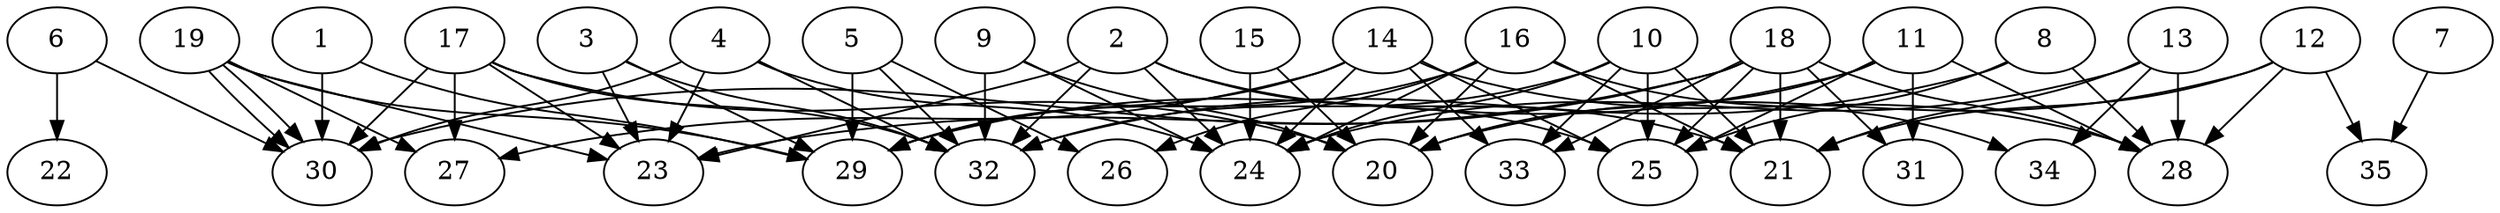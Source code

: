 // DAG automatically generated by daggen at Thu Oct  3 14:05:36 2019
// ./daggen --dot -n 35 --ccr 0.5 --fat 0.9 --regular 0.7 --density 0.5 --mindata 5242880 --maxdata 52428800 
digraph G {
  1 [size="78196736", alpha="0.17", expect_size="39098368"] 
  1 -> 29 [size ="39098368"]
  1 -> 30 [size ="39098368"]
  2 [size="71055360", alpha="0.10", expect_size="35527680"] 
  2 -> 21 [size ="35527680"]
  2 -> 23 [size ="35527680"]
  2 -> 24 [size ="35527680"]
  2 -> 25 [size ="35527680"]
  2 -> 32 [size ="35527680"]
  3 [size="39063552", alpha="0.08", expect_size="19531776"] 
  3 -> 23 [size ="19531776"]
  3 -> 29 [size ="19531776"]
  3 -> 32 [size ="19531776"]
  4 [size="76552192", alpha="0.07", expect_size="38276096"] 
  4 -> 23 [size ="38276096"]
  4 -> 24 [size ="38276096"]
  4 -> 30 [size ="38276096"]
  4 -> 32 [size ="38276096"]
  5 [size="31711232", alpha="0.15", expect_size="15855616"] 
  5 -> 26 [size ="15855616"]
  5 -> 29 [size ="15855616"]
  5 -> 32 [size ="15855616"]
  6 [size="23982080", alpha="0.16", expect_size="11991040"] 
  6 -> 22 [size ="11991040"]
  6 -> 30 [size ="11991040"]
  7 [size="41705472", alpha="0.01", expect_size="20852736"] 
  7 -> 35 [size ="20852736"]
  8 [size="58808320", alpha="0.19", expect_size="29404160"] 
  8 -> 25 [size ="29404160"]
  8 -> 28 [size ="29404160"]
  8 -> 32 [size ="29404160"]
  9 [size="41185280", alpha="0.10", expect_size="20592640"] 
  9 -> 20 [size ="20592640"]
  9 -> 24 [size ="20592640"]
  9 -> 32 [size ="20592640"]
  10 [size="16726016", alpha="0.13", expect_size="8363008"] 
  10 -> 21 [size ="8363008"]
  10 -> 24 [size ="8363008"]
  10 -> 25 [size ="8363008"]
  10 -> 32 [size ="8363008"]
  10 -> 33 [size ="8363008"]
  11 [size="25501696", alpha="0.13", expect_size="12750848"] 
  11 -> 20 [size ="12750848"]
  11 -> 25 [size ="12750848"]
  11 -> 28 [size ="12750848"]
  11 -> 29 [size ="12750848"]
  11 -> 31 [size ="12750848"]
  12 [size="13406208", alpha="0.05", expect_size="6703104"] 
  12 -> 20 [size ="6703104"]
  12 -> 21 [size ="6703104"]
  12 -> 28 [size ="6703104"]
  12 -> 35 [size ="6703104"]
  13 [size="61421568", alpha="0.09", expect_size="30710784"] 
  13 -> 21 [size ="30710784"]
  13 -> 24 [size ="30710784"]
  13 -> 28 [size ="30710784"]
  13 -> 34 [size ="30710784"]
  14 [size="99424256", alpha="0.12", expect_size="49712128"] 
  14 -> 24 [size ="49712128"]
  14 -> 25 [size ="49712128"]
  14 -> 27 [size ="49712128"]
  14 -> 28 [size ="49712128"]
  14 -> 29 [size ="49712128"]
  14 -> 33 [size ="49712128"]
  15 [size="36376576", alpha="0.20", expect_size="18188288"] 
  15 -> 20 [size ="18188288"]
  15 -> 24 [size ="18188288"]
  16 [size="13113344", alpha="0.18", expect_size="6556672"] 
  16 -> 20 [size ="6556672"]
  16 -> 21 [size ="6556672"]
  16 -> 24 [size ="6556672"]
  16 -> 26 [size ="6556672"]
  16 -> 29 [size ="6556672"]
  16 -> 34 [size ="6556672"]
  17 [size="89137152", alpha="0.07", expect_size="44568576"] 
  17 -> 20 [size ="44568576"]
  17 -> 23 [size ="44568576"]
  17 -> 27 [size ="44568576"]
  17 -> 30 [size ="44568576"]
  17 -> 32 [size ="44568576"]
  18 [size="95215616", alpha="0.11", expect_size="47607808"] 
  18 -> 21 [size ="47607808"]
  18 -> 23 [size ="47607808"]
  18 -> 25 [size ="47607808"]
  18 -> 28 [size ="47607808"]
  18 -> 30 [size ="47607808"]
  18 -> 31 [size ="47607808"]
  18 -> 33 [size ="47607808"]
  19 [size="89006080", alpha="0.16", expect_size="44503040"] 
  19 -> 23 [size ="44503040"]
  19 -> 27 [size ="44503040"]
  19 -> 29 [size ="44503040"]
  19 -> 30 [size ="44503040"]
  19 -> 30 [size ="44503040"]
  20 [size="40783872", alpha="0.00", expect_size="20391936"] 
  21 [size="101720064", alpha="0.19", expect_size="50860032"] 
  22 [size="69419008", alpha="0.10", expect_size="34709504"] 
  23 [size="91248640", alpha="0.08", expect_size="45624320"] 
  24 [size="37730304", alpha="0.19", expect_size="18865152"] 
  25 [size="96215040", alpha="0.15", expect_size="48107520"] 
  26 [size="95674368", alpha="0.14", expect_size="47837184"] 
  27 [size="86978560", alpha="0.20", expect_size="43489280"] 
  28 [size="24442880", alpha="0.16", expect_size="12221440"] 
  29 [size="76957696", alpha="0.18", expect_size="38478848"] 
  30 [size="56600576", alpha="0.02", expect_size="28300288"] 
  31 [size="56713216", alpha="0.09", expect_size="28356608"] 
  32 [size="50640896", alpha="0.16", expect_size="25320448"] 
  33 [size="98951168", alpha="0.14", expect_size="49475584"] 
  34 [size="41480192", alpha="0.11", expect_size="20740096"] 
  35 [size="38668288", alpha="0.14", expect_size="19334144"] 
}
